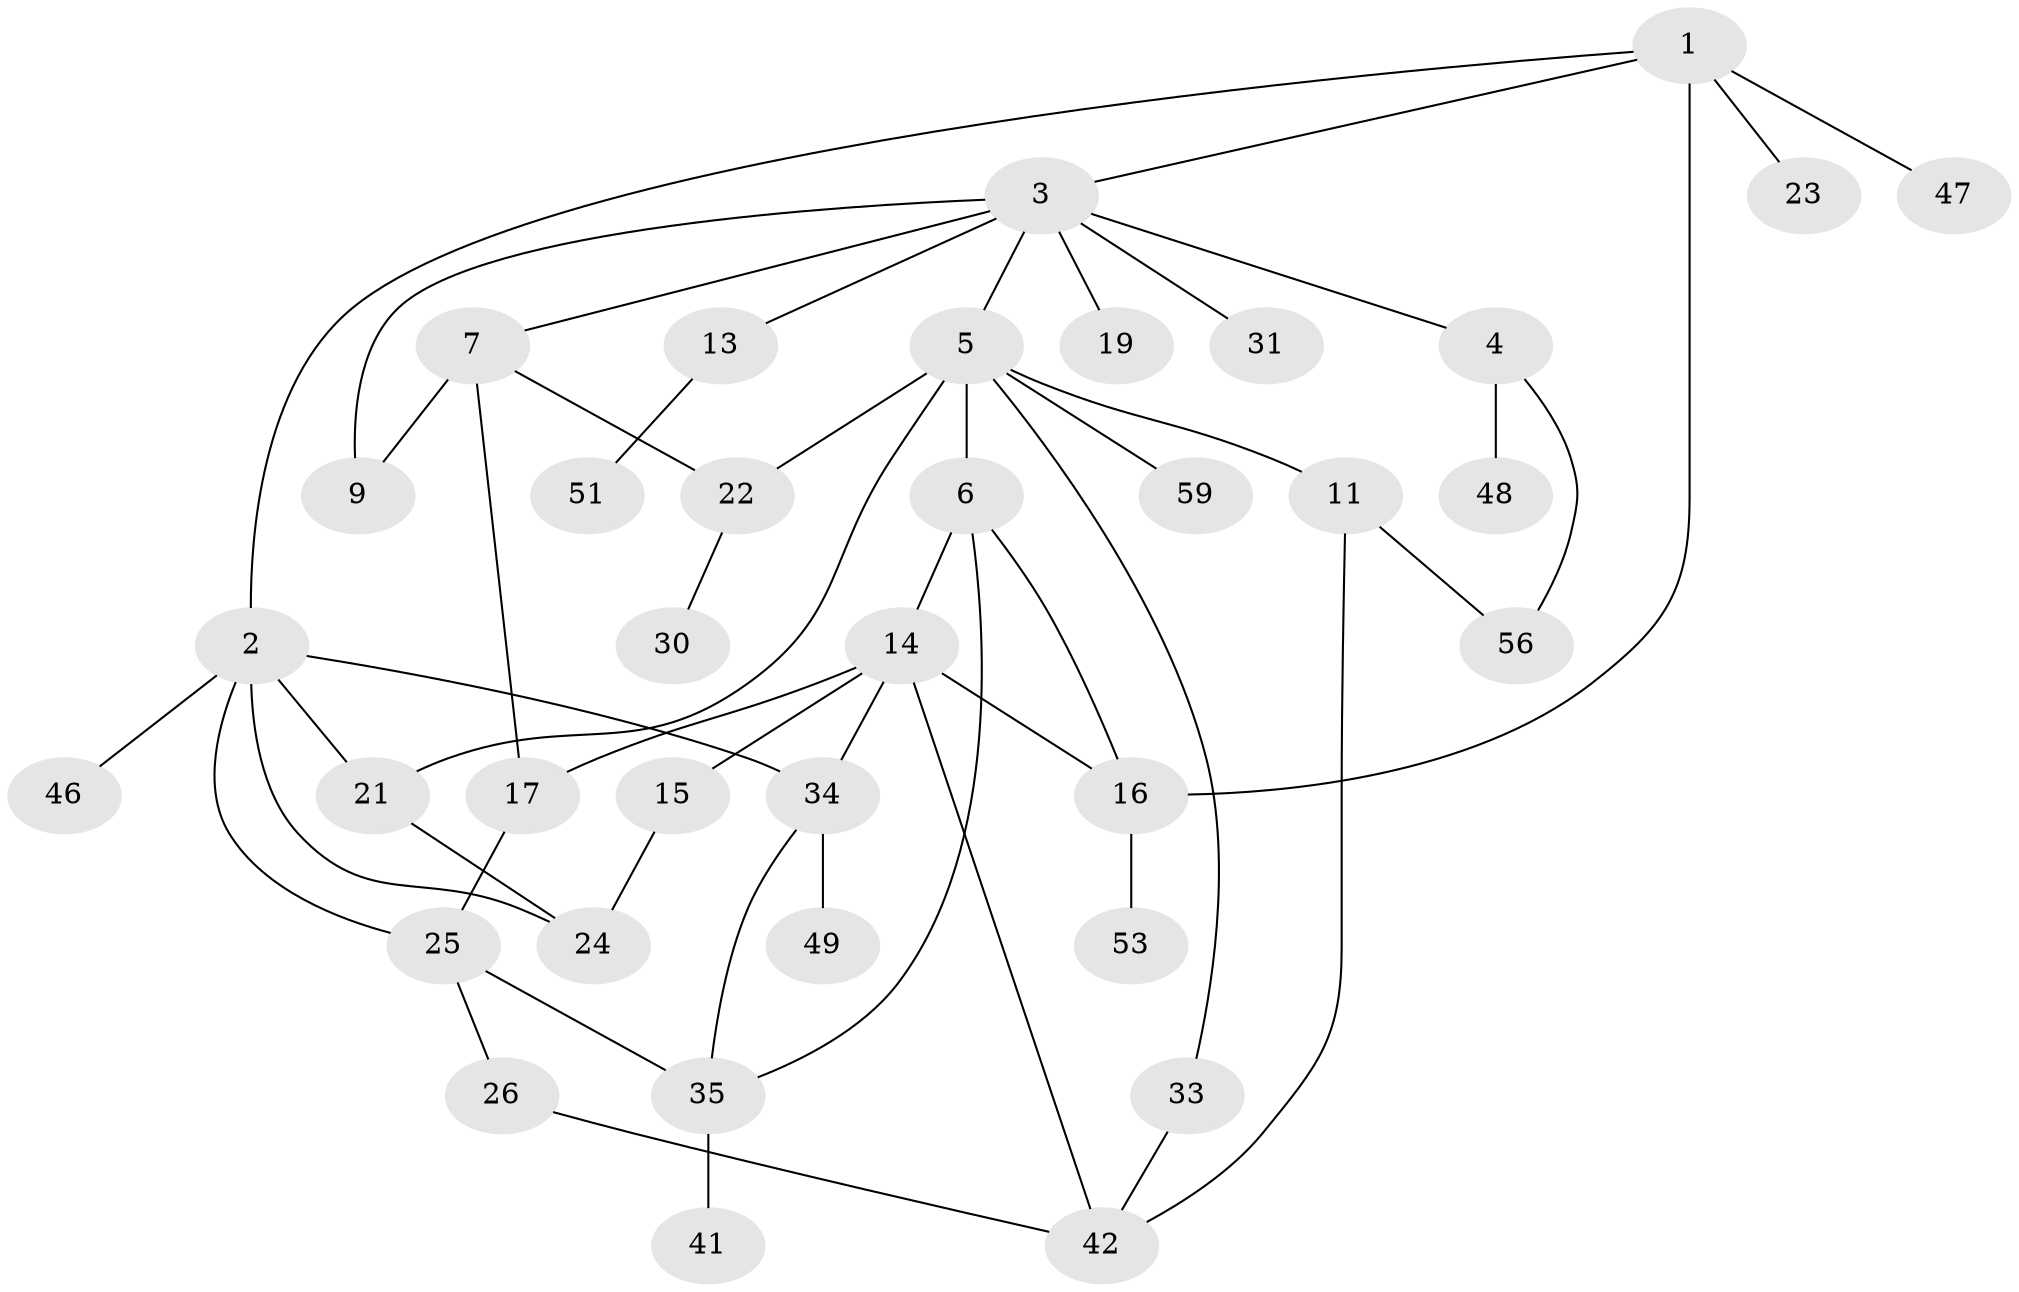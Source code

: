 // original degree distribution, {4: 0.1016949152542373, 3: 0.3559322033898305, 7: 0.01694915254237288, 5: 0.05084745762711865, 2: 0.22033898305084745, 1: 0.2542372881355932}
// Generated by graph-tools (version 1.1) at 2025/10/02/27/25 16:10:53]
// undirected, 36 vertices, 51 edges
graph export_dot {
graph [start="1"]
  node [color=gray90,style=filled];
  1 [super="+18"];
  2 [super="+32"];
  3 [super="+10"];
  4 [super="+57"];
  5 [super="+8"];
  6;
  7 [super="+12"];
  9 [super="+40"];
  11 [super="+36"];
  13 [super="+54"];
  14 [super="+37"];
  15 [super="+44"];
  16 [super="+50"];
  17 [super="+55"];
  19 [super="+20"];
  21 [super="+43"];
  22 [super="+29"];
  23;
  24 [super="+28"];
  25 [super="+39"];
  26 [super="+27"];
  30 [super="+52"];
  31;
  33;
  34 [super="+38"];
  35 [super="+58"];
  41;
  42 [super="+45"];
  46;
  47;
  48;
  49;
  51;
  53;
  56;
  59;
  1 -- 2;
  1 -- 3;
  1 -- 16;
  1 -- 23;
  1 -- 47;
  2 -- 25;
  2 -- 34;
  2 -- 21;
  2 -- 46;
  2 -- 24;
  3 -- 4;
  3 -- 5;
  3 -- 7;
  3 -- 13;
  3 -- 19;
  3 -- 31;
  3 -- 9;
  4 -- 48;
  4 -- 56;
  5 -- 6;
  5 -- 59;
  5 -- 33;
  5 -- 21;
  5 -- 11;
  5 -- 22;
  6 -- 14;
  6 -- 16;
  6 -- 35;
  7 -- 9 [weight=2];
  7 -- 22;
  7 -- 17;
  11 -- 42;
  11 -- 56;
  13 -- 51;
  14 -- 15;
  14 -- 34;
  14 -- 16;
  14 -- 42;
  14 -- 17;
  15 -- 24;
  16 -- 53;
  17 -- 25;
  21 -- 24;
  22 -- 30;
  25 -- 26;
  25 -- 35;
  26 -- 42;
  33 -- 42;
  34 -- 35;
  34 -- 49;
  35 -- 41;
}
